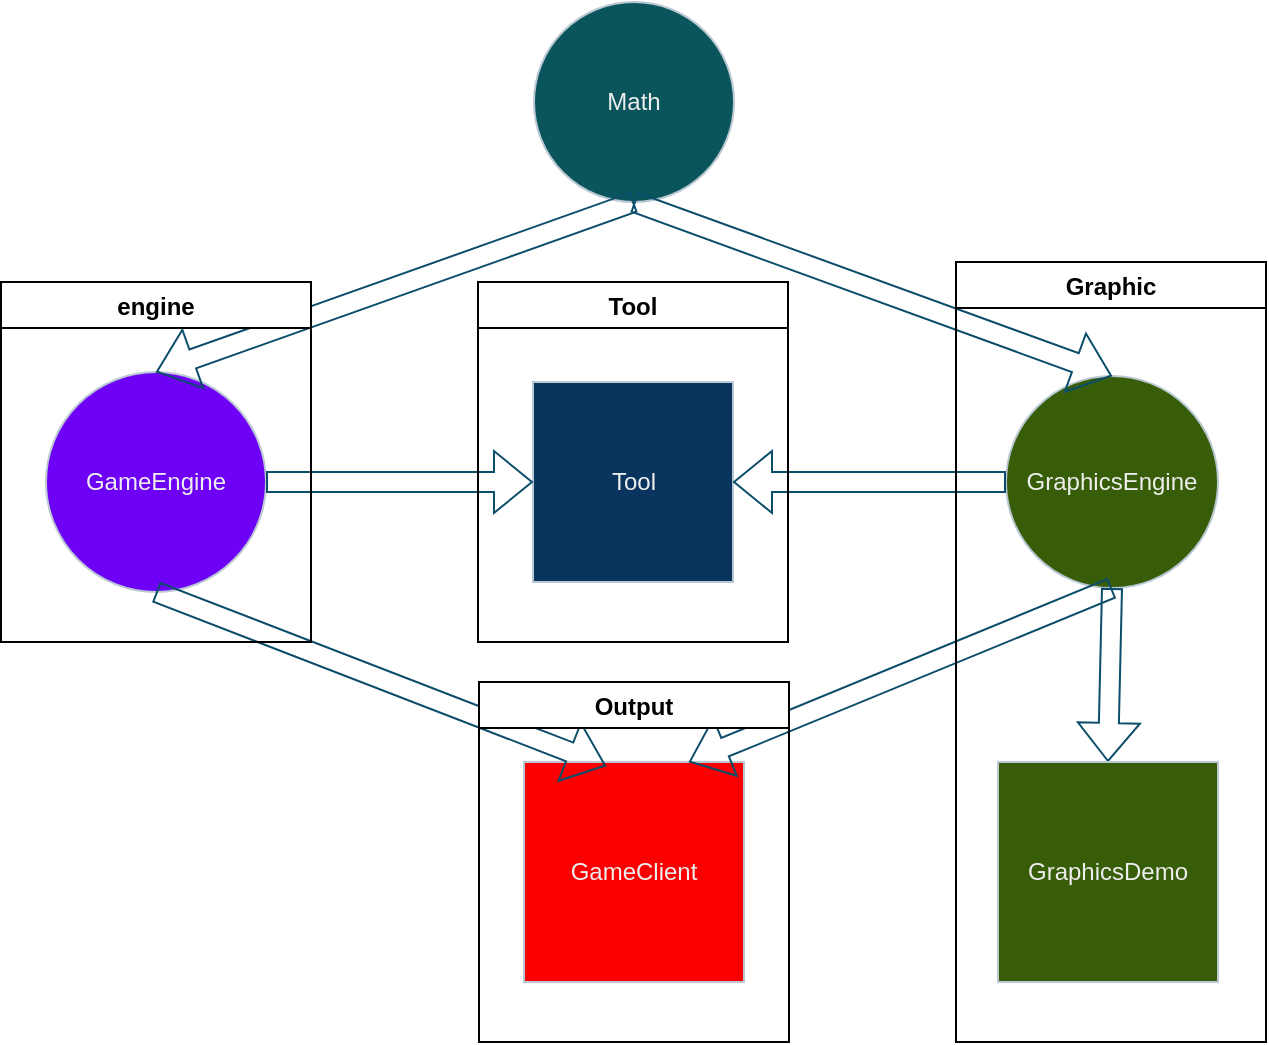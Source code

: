 <mxfile version="21.6.3" type="device">
  <diagram id="C5RBs43oDa-KdzZeNtuy" name="Page-1">
    <mxGraphModel dx="1253" dy="1106" grid="1" gridSize="10" guides="1" tooltips="1" connect="1" arrows="1" fold="1" page="1" pageScale="1" pageWidth="827" pageHeight="1169" math="0" shadow="0">
      <root>
        <mxCell id="WIyWlLk6GJQsqaUBKTNV-0" />
        <mxCell id="WIyWlLk6GJQsqaUBKTNV-1" parent="WIyWlLk6GJQsqaUBKTNV-0" />
        <mxCell id="_g0bA3QTjUobuGk14PFi-1" value="GameClient" style="whiteSpace=wrap;html=1;aspect=fixed;labelBackgroundColor=none;fillColor=#fa0000;strokeColor=#BAC8D3;fontColor=#EEEEEE;" parent="WIyWlLk6GJQsqaUBKTNV-1" vertex="1">
          <mxGeometry x="359" y="420" width="110" height="110" as="geometry" />
        </mxCell>
        <mxCell id="_g0bA3QTjUobuGk14PFi-2" value="GameEngine" style="whiteSpace=wrap;html=1;aspect=fixed;labelBackgroundColor=none;fillColor=#6e00f5;strokeColor=#BAC8D3;fontColor=#EEEEEE;rounded=1;arcSize=50;" parent="WIyWlLk6GJQsqaUBKTNV-1" vertex="1">
          <mxGeometry x="120" y="225" width="110" height="110" as="geometry" />
        </mxCell>
        <mxCell id="_g0bA3QTjUobuGk14PFi-3" value="GraphicsEngine&lt;br&gt;" style="whiteSpace=wrap;html=1;aspect=fixed;labelBackgroundColor=none;fillColor=#375d09;strokeColor=#BAC8D3;fontColor=#EEEEEE;rounded=1;arcSize=50;" parent="WIyWlLk6GJQsqaUBKTNV-1" vertex="1">
          <mxGeometry x="600" y="227" width="106" height="106" as="geometry" />
        </mxCell>
        <mxCell id="_g0bA3QTjUobuGk14PFi-4" value="Math" style="whiteSpace=wrap;html=1;aspect=fixed;labelBackgroundColor=none;fillColor=#09555B;strokeColor=#BAC8D3;fontColor=#EEEEEE;rounded=1;arcSize=50;" parent="WIyWlLk6GJQsqaUBKTNV-1" vertex="1">
          <mxGeometry x="364" y="40" width="100" height="100" as="geometry" />
        </mxCell>
        <mxCell id="_g0bA3QTjUobuGk14PFi-5" value="Tool&lt;br&gt;" style="whiteSpace=wrap;html=1;aspect=fixed;labelBackgroundColor=none;fillColor=#09345d;strokeColor=#BAC8D3;fontColor=#EEEEEE;" parent="WIyWlLk6GJQsqaUBKTNV-1" vertex="1">
          <mxGeometry x="363.5" y="230" width="100" height="100" as="geometry" />
        </mxCell>
        <mxCell id="_g0bA3QTjUobuGk14PFi-9" value="" style="shape=flexArrow;endArrow=classic;html=1;rounded=0;exitX=0.5;exitY=1;exitDx=0;exitDy=0;entryX=0.5;entryY=0;entryDx=0;entryDy=0;labelBackgroundColor=none;strokeColor=#0B4D6A;fontColor=default;" parent="WIyWlLk6GJQsqaUBKTNV-1" source="_g0bA3QTjUobuGk14PFi-4" target="_g0bA3QTjUobuGk14PFi-3" edge="1">
          <mxGeometry width="50" height="50" relative="1" as="geometry">
            <mxPoint x="390" y="390" as="sourcePoint" />
            <mxPoint x="440" y="340" as="targetPoint" />
          </mxGeometry>
        </mxCell>
        <mxCell id="_g0bA3QTjUobuGk14PFi-10" value="" style="shape=flexArrow;endArrow=classic;html=1;rounded=0;entryX=0.5;entryY=0;entryDx=0;entryDy=0;labelBackgroundColor=none;strokeColor=#0B4D6A;fontColor=default;exitX=0.5;exitY=1;exitDx=0;exitDy=0;" parent="WIyWlLk6GJQsqaUBKTNV-1" source="_g0bA3QTjUobuGk14PFi-4" target="_g0bA3QTjUobuGk14PFi-2" edge="1">
          <mxGeometry width="50" height="50" relative="1" as="geometry">
            <mxPoint x="410" y="150" as="sourcePoint" />
            <mxPoint x="440" y="340" as="targetPoint" />
          </mxGeometry>
        </mxCell>
        <mxCell id="_g0bA3QTjUobuGk14PFi-11" value="" style="shape=flexArrow;endArrow=classic;html=1;rounded=0;exitX=0;exitY=0.5;exitDx=0;exitDy=0;entryX=1;entryY=0.5;entryDx=0;entryDy=0;labelBackgroundColor=none;strokeColor=#0B4D6A;fontColor=default;" parent="WIyWlLk6GJQsqaUBKTNV-1" source="_g0bA3QTjUobuGk14PFi-3" target="_g0bA3QTjUobuGk14PFi-5" edge="1">
          <mxGeometry width="50" height="50" relative="1" as="geometry">
            <mxPoint x="390" y="390" as="sourcePoint" />
            <mxPoint x="440" y="340" as="targetPoint" />
          </mxGeometry>
        </mxCell>
        <mxCell id="_g0bA3QTjUobuGk14PFi-12" value="" style="shape=flexArrow;endArrow=classic;html=1;rounded=0;exitX=1;exitY=0.5;exitDx=0;exitDy=0;labelBackgroundColor=none;strokeColor=#0B4D6A;fontColor=default;entryX=0;entryY=0.5;entryDx=0;entryDy=0;" parent="WIyWlLk6GJQsqaUBKTNV-1" source="_g0bA3QTjUobuGk14PFi-2" target="_g0bA3QTjUobuGk14PFi-5" edge="1">
          <mxGeometry width="50" height="50" relative="1" as="geometry">
            <mxPoint x="390" y="390" as="sourcePoint" />
            <mxPoint x="400" y="390" as="targetPoint" />
          </mxGeometry>
        </mxCell>
        <mxCell id="_g0bA3QTjUobuGk14PFi-13" value="" style="shape=flexArrow;endArrow=classic;html=1;rounded=0;exitX=0.5;exitY=1;exitDx=0;exitDy=0;labelBackgroundColor=none;strokeColor=#0B4D6A;fontColor=default;entryX=0.5;entryY=0;entryDx=0;entryDy=0;" parent="WIyWlLk6GJQsqaUBKTNV-1" source="_g0bA3QTjUobuGk14PFi-3" target="_g0bA3QTjUobuGk14PFi-6" edge="1">
          <mxGeometry width="50" height="50" relative="1" as="geometry">
            <mxPoint x="570" y="350" as="sourcePoint" />
            <mxPoint x="620" y="300" as="targetPoint" />
          </mxGeometry>
        </mxCell>
        <mxCell id="_g0bA3QTjUobuGk14PFi-14" value="" style="shape=flexArrow;endArrow=classic;html=1;rounded=0;entryX=0.373;entryY=0.018;entryDx=0;entryDy=0;entryPerimeter=0;labelBackgroundColor=none;strokeColor=#0B4D6A;fontColor=default;exitX=0.5;exitY=1;exitDx=0;exitDy=0;" parent="WIyWlLk6GJQsqaUBKTNV-1" source="_g0bA3QTjUobuGk14PFi-2" target="_g0bA3QTjUobuGk14PFi-1" edge="1">
          <mxGeometry width="50" height="50" relative="1" as="geometry">
            <mxPoint x="215" y="290" as="sourcePoint" />
            <mxPoint x="140" y="262.96" as="targetPoint" />
          </mxGeometry>
        </mxCell>
        <mxCell id="_g0bA3QTjUobuGk14PFi-15" value="" style="shape=flexArrow;endArrow=classic;html=1;rounded=0;entryX=0.75;entryY=0;entryDx=0;entryDy=0;exitX=0.5;exitY=1;exitDx=0;exitDy=0;labelBackgroundColor=none;strokeColor=#0B4D6A;fontColor=default;" parent="WIyWlLk6GJQsqaUBKTNV-1" source="_g0bA3QTjUobuGk14PFi-3" target="_g0bA3QTjUobuGk14PFi-1" edge="1">
          <mxGeometry width="50" height="50" relative="1" as="geometry">
            <mxPoint x="380" y="330" as="sourcePoint" />
            <mxPoint x="430" y="280" as="targetPoint" />
          </mxGeometry>
        </mxCell>
        <mxCell id="NpqN6qYDKduva-zRDUpz-0" value="Graphic" style="swimlane;" vertex="1" parent="WIyWlLk6GJQsqaUBKTNV-1">
          <mxGeometry x="575" y="170" width="155" height="390" as="geometry" />
        </mxCell>
        <mxCell id="_g0bA3QTjUobuGk14PFi-6" value="GraphicsDemo&lt;br&gt;" style="whiteSpace=wrap;html=1;aspect=fixed;labelBackgroundColor=none;fillColor=#375d09;strokeColor=#BAC8D3;fontColor=#EEEEEE;" parent="NpqN6qYDKduva-zRDUpz-0" vertex="1">
          <mxGeometry x="21" y="250" width="110" height="110" as="geometry" />
        </mxCell>
        <mxCell id="NpqN6qYDKduva-zRDUpz-1" value="engine" style="swimlane;" vertex="1" parent="WIyWlLk6GJQsqaUBKTNV-1">
          <mxGeometry x="97.5" y="180" width="155" height="180" as="geometry" />
        </mxCell>
        <mxCell id="NpqN6qYDKduva-zRDUpz-3" value="Tool" style="swimlane;" vertex="1" parent="WIyWlLk6GJQsqaUBKTNV-1">
          <mxGeometry x="336" y="180" width="155" height="180" as="geometry" />
        </mxCell>
        <mxCell id="NpqN6qYDKduva-zRDUpz-4" value="Output" style="swimlane;" vertex="1" parent="WIyWlLk6GJQsqaUBKTNV-1">
          <mxGeometry x="336.5" y="380" width="155" height="180" as="geometry" />
        </mxCell>
      </root>
    </mxGraphModel>
  </diagram>
</mxfile>
